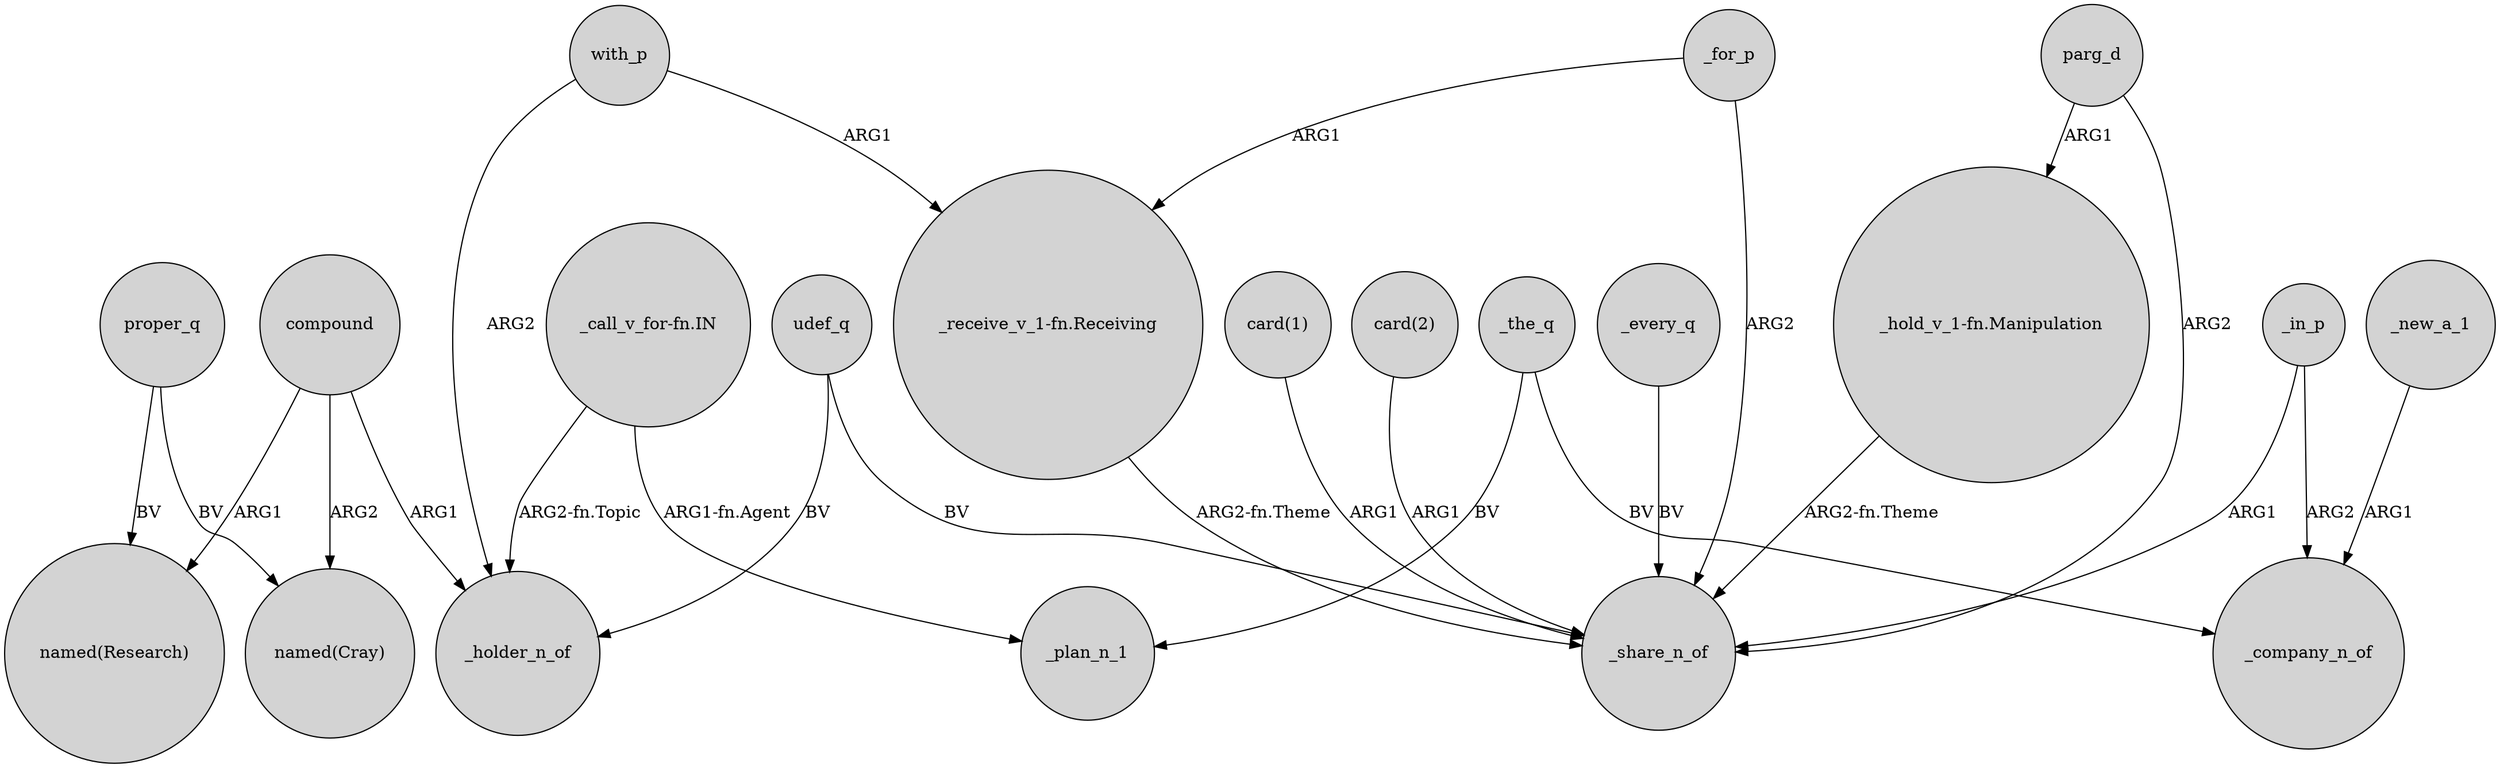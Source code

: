 digraph {
	node [shape=circle style=filled]
	compound -> "named(Cray)" [label=ARG2]
	with_p -> _holder_n_of [label=ARG2]
	parg_d -> _share_n_of [label=ARG2]
	"_receive_v_1-fn.Receiving" -> _share_n_of [label="ARG2-fn.Theme"]
	_the_q -> _plan_n_1 [label=BV]
	"_hold_v_1-fn.Manipulation" -> _share_n_of [label="ARG2-fn.Theme"]
	"_call_v_for-fn.IN" -> _plan_n_1 [label="ARG1-fn.Agent"]
	with_p -> "_receive_v_1-fn.Receiving" [label=ARG1]
	compound -> _holder_n_of [label=ARG1]
	_for_p -> _share_n_of [label=ARG2]
	_the_q -> _company_n_of [label=BV]
	"_call_v_for-fn.IN" -> _holder_n_of [label="ARG2-fn.Topic"]
	_in_p -> _company_n_of [label=ARG2]
	parg_d -> "_hold_v_1-fn.Manipulation" [label=ARG1]
	udef_q -> _holder_n_of [label=BV]
	"card(1)" -> _share_n_of [label=ARG1]
	proper_q -> "named(Research)" [label=BV]
	compound -> "named(Research)" [label=ARG1]
	udef_q -> _share_n_of [label=BV]
	_in_p -> _share_n_of [label=ARG1]
	"card(2)" -> _share_n_of [label=ARG1]
	_new_a_1 -> _company_n_of [label=ARG1]
	_for_p -> "_receive_v_1-fn.Receiving" [label=ARG1]
	proper_q -> "named(Cray)" [label=BV]
	_every_q -> _share_n_of [label=BV]
}
